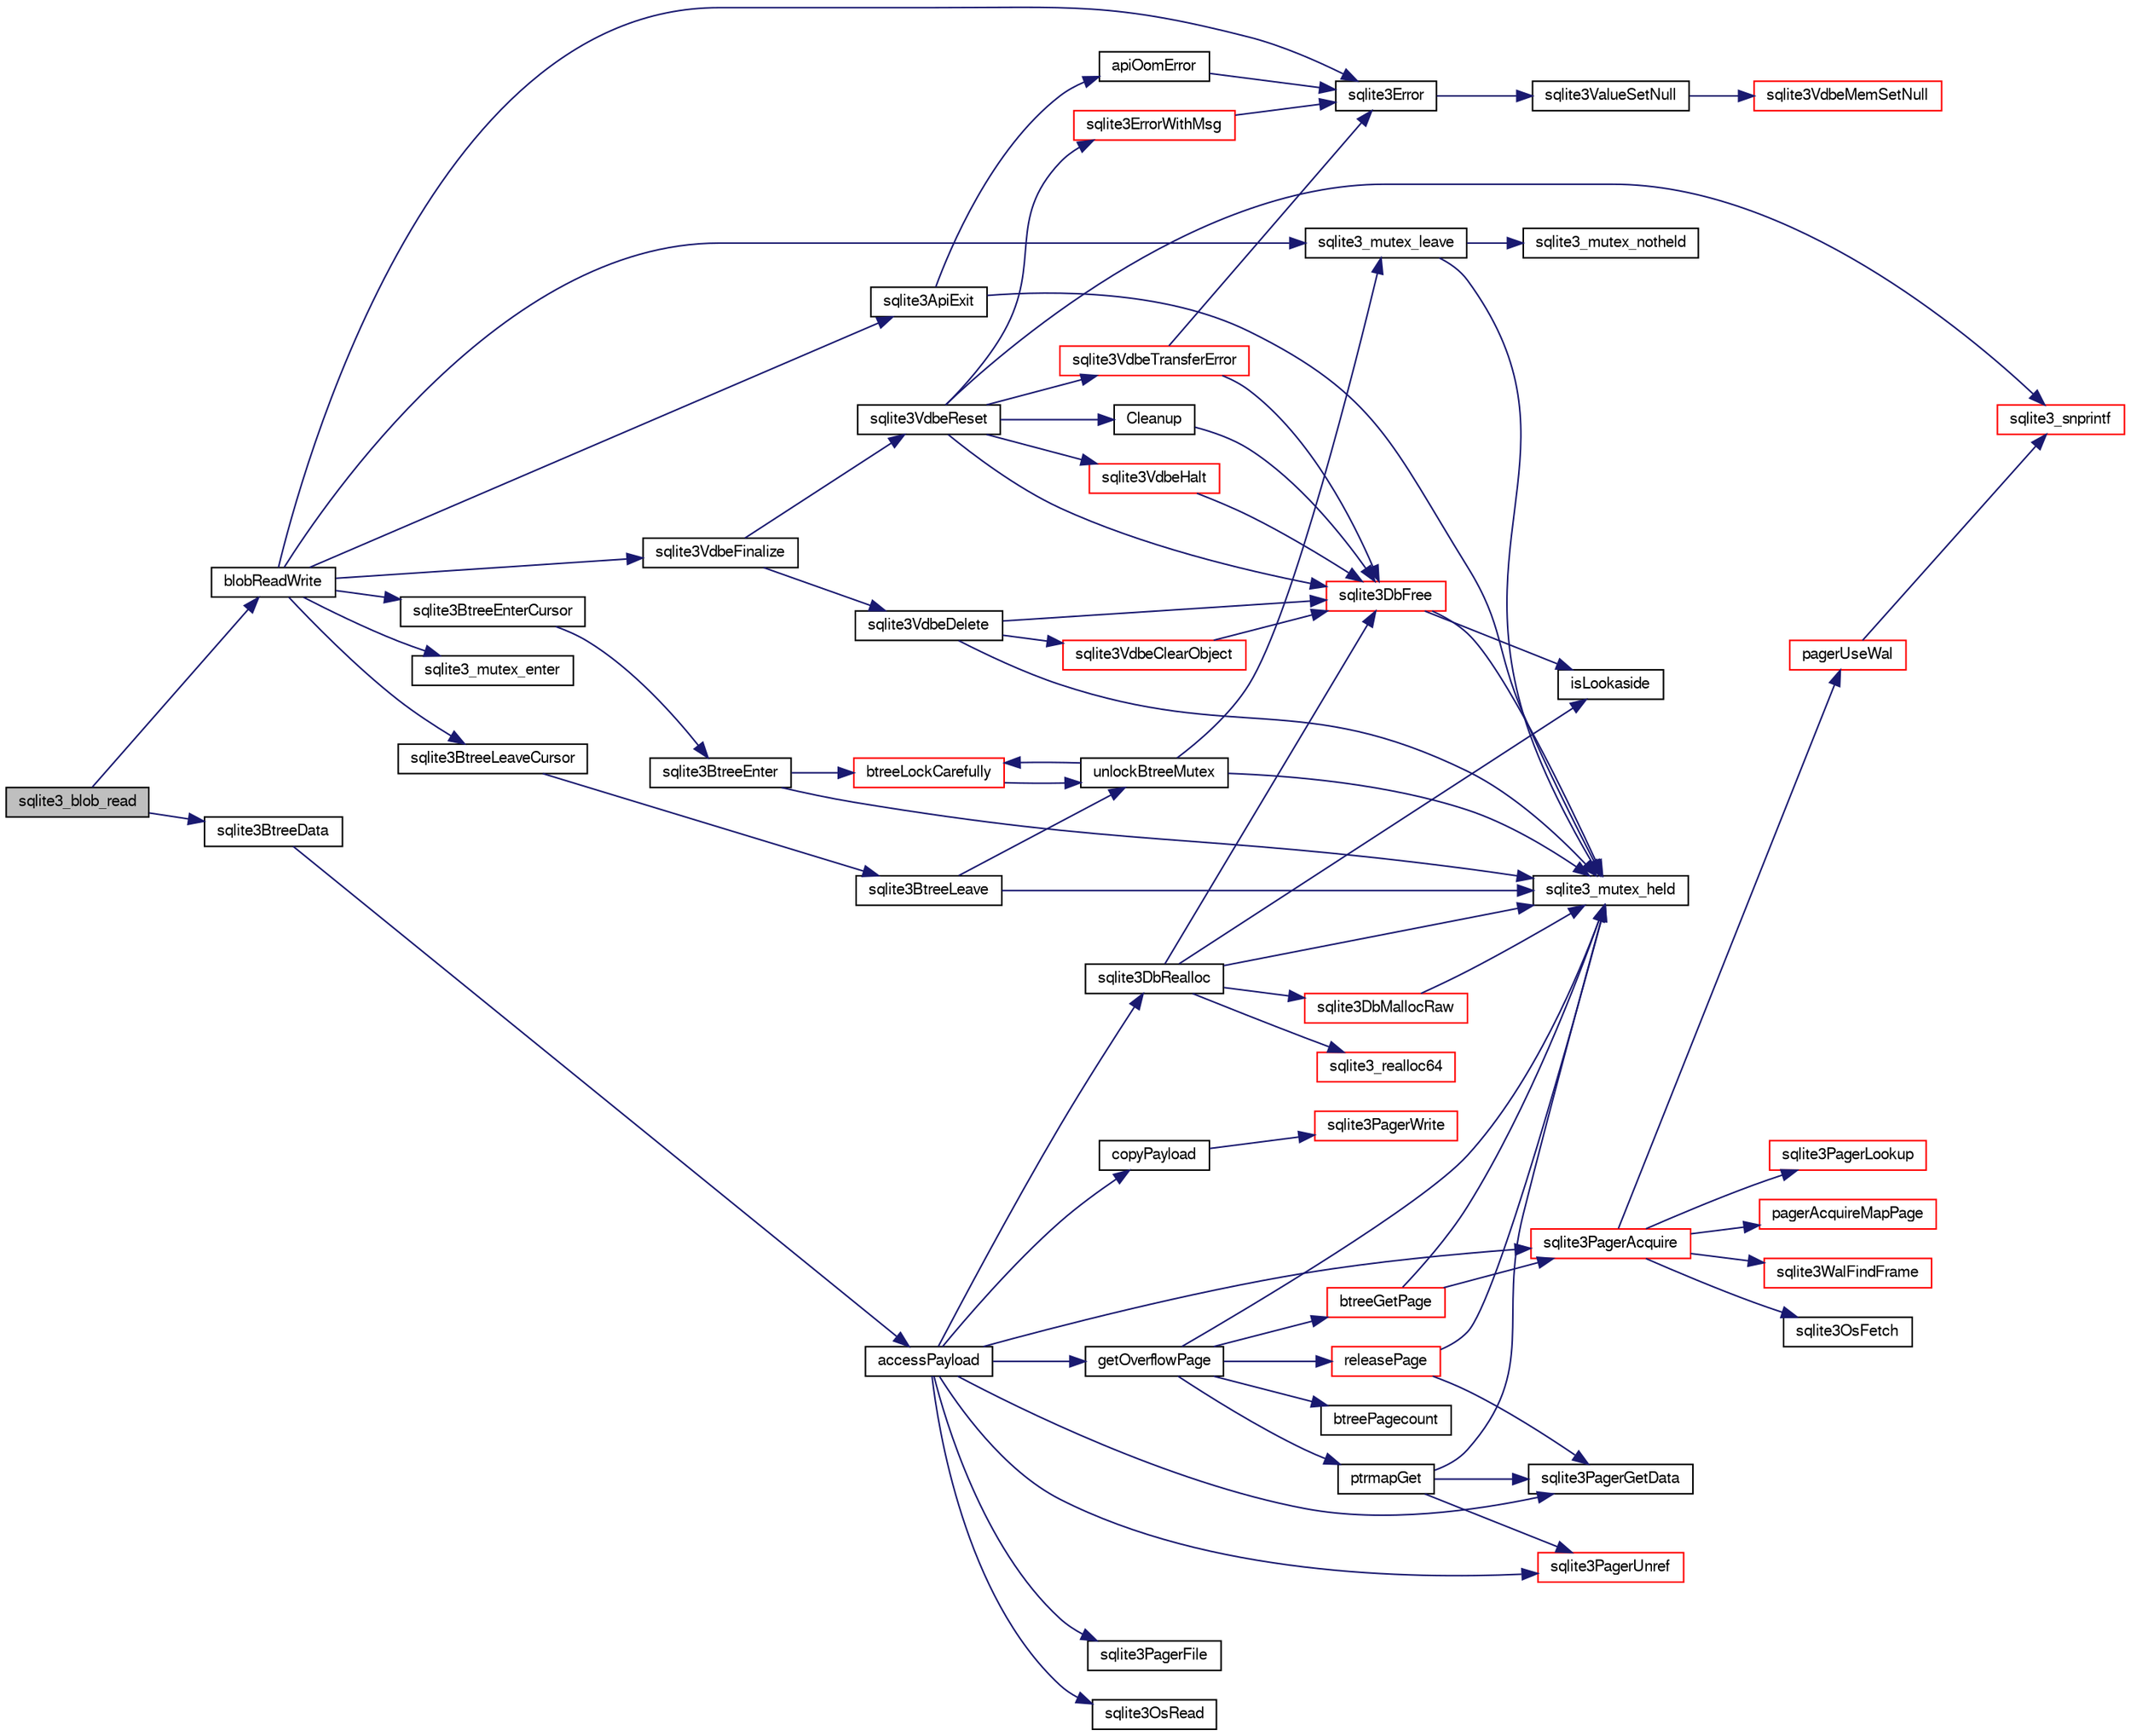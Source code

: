 digraph "sqlite3_blob_read"
{
  edge [fontname="FreeSans",fontsize="10",labelfontname="FreeSans",labelfontsize="10"];
  node [fontname="FreeSans",fontsize="10",shape=record];
  rankdir="LR";
  Node310832 [label="sqlite3_blob_read",height=0.2,width=0.4,color="black", fillcolor="grey75", style="filled", fontcolor="black"];
  Node310832 -> Node310833 [color="midnightblue",fontsize="10",style="solid",fontname="FreeSans"];
  Node310833 [label="blobReadWrite",height=0.2,width=0.4,color="black", fillcolor="white", style="filled",URL="$sqlite3_8c.html#a6c1d57e4337ee1b8655215c06dea4046"];
  Node310833 -> Node310834 [color="midnightblue",fontsize="10",style="solid",fontname="FreeSans"];
  Node310834 [label="sqlite3_mutex_enter",height=0.2,width=0.4,color="black", fillcolor="white", style="filled",URL="$sqlite3_8c.html#a1c12cde690bd89f104de5cbad12a6bf5"];
  Node310833 -> Node310835 [color="midnightblue",fontsize="10",style="solid",fontname="FreeSans"];
  Node310835 [label="sqlite3Error",height=0.2,width=0.4,color="black", fillcolor="white", style="filled",URL="$sqlite3_8c.html#a4ba5e8be78db50d5538dcaa45bcf74d3"];
  Node310835 -> Node310836 [color="midnightblue",fontsize="10",style="solid",fontname="FreeSans"];
  Node310836 [label="sqlite3ValueSetNull",height=0.2,width=0.4,color="black", fillcolor="white", style="filled",URL="$sqlite3_8c.html#ad9bc4507a7806b37946116afbe183b95"];
  Node310836 -> Node310837 [color="midnightblue",fontsize="10",style="solid",fontname="FreeSans"];
  Node310837 [label="sqlite3VdbeMemSetNull",height=0.2,width=0.4,color="red", fillcolor="white", style="filled",URL="$sqlite3_8c.html#ae01092c23aebaf8a3ebdf3954609b410"];
  Node310833 -> Node310851 [color="midnightblue",fontsize="10",style="solid",fontname="FreeSans"];
  Node310851 [label="sqlite3BtreeEnterCursor",height=0.2,width=0.4,color="black", fillcolor="white", style="filled",URL="$sqlite3_8c.html#ac6ec0c93b556b4be3fdc81b925943256"];
  Node310851 -> Node310852 [color="midnightblue",fontsize="10",style="solid",fontname="FreeSans"];
  Node310852 [label="sqlite3BtreeEnter",height=0.2,width=0.4,color="black", fillcolor="white", style="filled",URL="$sqlite3_8c.html#afa05d700ca373993fe6b0525b867feff"];
  Node310852 -> Node310839 [color="midnightblue",fontsize="10",style="solid",fontname="FreeSans"];
  Node310839 [label="sqlite3_mutex_held",height=0.2,width=0.4,color="black", fillcolor="white", style="filled",URL="$sqlite3_8c.html#acf77da68932b6bc163c5e68547ecc3e7"];
  Node310852 -> Node310853 [color="midnightblue",fontsize="10",style="solid",fontname="FreeSans"];
  Node310853 [label="btreeLockCarefully",height=0.2,width=0.4,color="red", fillcolor="white", style="filled",URL="$sqlite3_8c.html#a796746b1c1e4d6926960636bd74c79d7"];
  Node310853 -> Node310855 [color="midnightblue",fontsize="10",style="solid",fontname="FreeSans"];
  Node310855 [label="unlockBtreeMutex",height=0.2,width=0.4,color="black", fillcolor="white", style="filled",URL="$sqlite3_8c.html#a29bc7d1c753dfa2af9fb296b7dc19a4a"];
  Node310855 -> Node310839 [color="midnightblue",fontsize="10",style="solid",fontname="FreeSans"];
  Node310855 -> Node310848 [color="midnightblue",fontsize="10",style="solid",fontname="FreeSans"];
  Node310848 [label="sqlite3_mutex_leave",height=0.2,width=0.4,color="black", fillcolor="white", style="filled",URL="$sqlite3_8c.html#a5838d235601dbd3c1fa993555c6bcc93"];
  Node310848 -> Node310839 [color="midnightblue",fontsize="10",style="solid",fontname="FreeSans"];
  Node310848 -> Node310849 [color="midnightblue",fontsize="10",style="solid",fontname="FreeSans"];
  Node310849 [label="sqlite3_mutex_notheld",height=0.2,width=0.4,color="black", fillcolor="white", style="filled",URL="$sqlite3_8c.html#a83967c837c1c000d3b5adcfaa688f5dc"];
  Node310855 -> Node310853 [color="midnightblue",fontsize="10",style="solid",fontname="FreeSans"];
  Node310833 -> Node310857 [color="midnightblue",fontsize="10",style="solid",fontname="FreeSans"];
  Node310857 [label="sqlite3BtreeLeaveCursor",height=0.2,width=0.4,color="black", fillcolor="white", style="filled",URL="$sqlite3_8c.html#ac03e1186b08d50909efc3f2c79955f7f"];
  Node310857 -> Node310858 [color="midnightblue",fontsize="10",style="solid",fontname="FreeSans"];
  Node310858 [label="sqlite3BtreeLeave",height=0.2,width=0.4,color="black", fillcolor="white", style="filled",URL="$sqlite3_8c.html#a460e4f89d1aeef4b4d334cfe8165da89"];
  Node310858 -> Node310855 [color="midnightblue",fontsize="10",style="solid",fontname="FreeSans"];
  Node310858 -> Node310839 [color="midnightblue",fontsize="10",style="solid",fontname="FreeSans"];
  Node310833 -> Node310859 [color="midnightblue",fontsize="10",style="solid",fontname="FreeSans"];
  Node310859 [label="sqlite3VdbeFinalize",height=0.2,width=0.4,color="black", fillcolor="white", style="filled",URL="$sqlite3_8c.html#af81e0c8d03b71610d3a826469f67bbd4"];
  Node310859 -> Node310860 [color="midnightblue",fontsize="10",style="solid",fontname="FreeSans"];
  Node310860 [label="sqlite3VdbeReset",height=0.2,width=0.4,color="black", fillcolor="white", style="filled",URL="$sqlite3_8c.html#a315a913742f7267f90d46d41446353b1"];
  Node310860 -> Node310861 [color="midnightblue",fontsize="10",style="solid",fontname="FreeSans"];
  Node310861 [label="sqlite3VdbeHalt",height=0.2,width=0.4,color="red", fillcolor="white", style="filled",URL="$sqlite3_8c.html#a8d1d99703d999190fbc35ecc981cb709"];
  Node310861 -> Node310841 [color="midnightblue",fontsize="10",style="solid",fontname="FreeSans"];
  Node310841 [label="sqlite3DbFree",height=0.2,width=0.4,color="red", fillcolor="white", style="filled",URL="$sqlite3_8c.html#ac70ab821a6607b4a1b909582dc37a069"];
  Node310841 -> Node310839 [color="midnightblue",fontsize="10",style="solid",fontname="FreeSans"];
  Node310841 -> Node310845 [color="midnightblue",fontsize="10",style="solid",fontname="FreeSans"];
  Node310845 [label="isLookaside",height=0.2,width=0.4,color="black", fillcolor="white", style="filled",URL="$sqlite3_8c.html#a770fa05ff9717b75e16f4d968a77b897"];
  Node310860 -> Node311765 [color="midnightblue",fontsize="10",style="solid",fontname="FreeSans"];
  Node311765 [label="sqlite3VdbeTransferError",height=0.2,width=0.4,color="red", fillcolor="white", style="filled",URL="$sqlite3_8c.html#aaf4a567b51602bb6d7bb150e6c72de69"];
  Node311765 -> Node310835 [color="midnightblue",fontsize="10",style="solid",fontname="FreeSans"];
  Node311765 -> Node310841 [color="midnightblue",fontsize="10",style="solid",fontname="FreeSans"];
  Node310860 -> Node310841 [color="midnightblue",fontsize="10",style="solid",fontname="FreeSans"];
  Node310860 -> Node311374 [color="midnightblue",fontsize="10",style="solid",fontname="FreeSans"];
  Node311374 [label="sqlite3ErrorWithMsg",height=0.2,width=0.4,color="red", fillcolor="white", style="filled",URL="$sqlite3_8c.html#a11feb4cd8e77d59df266587cfe1b2641"];
  Node311374 -> Node310835 [color="midnightblue",fontsize="10",style="solid",fontname="FreeSans"];
  Node310860 -> Node311789 [color="midnightblue",fontsize="10",style="solid",fontname="FreeSans"];
  Node311789 [label="Cleanup",height=0.2,width=0.4,color="black", fillcolor="white", style="filled",URL="$sqlite3_8c.html#ae3e0dbf7ac3255e91d16cd24fd2c2b1d"];
  Node311789 -> Node310841 [color="midnightblue",fontsize="10",style="solid",fontname="FreeSans"];
  Node310860 -> Node310952 [color="midnightblue",fontsize="10",style="solid",fontname="FreeSans"];
  Node310952 [label="sqlite3_snprintf",height=0.2,width=0.4,color="red", fillcolor="white", style="filled",URL="$sqlite3_8c.html#aa2695a752e971577f5784122f2013c40"];
  Node310859 -> Node311389 [color="midnightblue",fontsize="10",style="solid",fontname="FreeSans"];
  Node311389 [label="sqlite3VdbeDelete",height=0.2,width=0.4,color="black", fillcolor="white", style="filled",URL="$sqlite3_8c.html#ace82a1f75873a6609067d0f572120e47"];
  Node311389 -> Node310839 [color="midnightblue",fontsize="10",style="solid",fontname="FreeSans"];
  Node311389 -> Node311390 [color="midnightblue",fontsize="10",style="solid",fontname="FreeSans"];
  Node311390 [label="sqlite3VdbeClearObject",height=0.2,width=0.4,color="red", fillcolor="white", style="filled",URL="$sqlite3_8c.html#aa36c8bd3814c4923416d35ef3454f979"];
  Node311390 -> Node310841 [color="midnightblue",fontsize="10",style="solid",fontname="FreeSans"];
  Node311389 -> Node310841 [color="midnightblue",fontsize="10",style="solid",fontname="FreeSans"];
  Node310833 -> Node311085 [color="midnightblue",fontsize="10",style="solid",fontname="FreeSans"];
  Node311085 [label="sqlite3ApiExit",height=0.2,width=0.4,color="black", fillcolor="white", style="filled",URL="$sqlite3_8c.html#ae5a967ec6172298db98b6090bbd1dd9b"];
  Node311085 -> Node310839 [color="midnightblue",fontsize="10",style="solid",fontname="FreeSans"];
  Node311085 -> Node311086 [color="midnightblue",fontsize="10",style="solid",fontname="FreeSans"];
  Node311086 [label="apiOomError",height=0.2,width=0.4,color="black", fillcolor="white", style="filled",URL="$sqlite3_8c.html#a55c294da0c468873c7f7ea59378b8b9c"];
  Node311086 -> Node310835 [color="midnightblue",fontsize="10",style="solid",fontname="FreeSans"];
  Node310833 -> Node310848 [color="midnightblue",fontsize="10",style="solid",fontname="FreeSans"];
  Node310832 -> Node311540 [color="midnightblue",fontsize="10",style="solid",fontname="FreeSans"];
  Node311540 [label="sqlite3BtreeData",height=0.2,width=0.4,color="black", fillcolor="white", style="filled",URL="$sqlite3_8c.html#a1790f0a3e62aea4361ab60996272a78c"];
  Node311540 -> Node311284 [color="midnightblue",fontsize="10",style="solid",fontname="FreeSans"];
  Node311284 [label="accessPayload",height=0.2,width=0.4,color="black", fillcolor="white", style="filled",URL="$sqlite3_8c.html#acf70e6d3cb6afd54d677b3dffb6959d2"];
  Node311284 -> Node311285 [color="midnightblue",fontsize="10",style="solid",fontname="FreeSans"];
  Node311285 [label="copyPayload",height=0.2,width=0.4,color="black", fillcolor="white", style="filled",URL="$sqlite3_8c.html#aedb2ad4326779a68bc8e012570bda430"];
  Node311285 -> Node311219 [color="midnightblue",fontsize="10",style="solid",fontname="FreeSans"];
  Node311219 [label="sqlite3PagerWrite",height=0.2,width=0.4,color="red", fillcolor="white", style="filled",URL="$sqlite3_8c.html#ad4b8aee028ee99575b0748b299e04ed0"];
  Node311284 -> Node310918 [color="midnightblue",fontsize="10",style="solid",fontname="FreeSans"];
  Node310918 [label="sqlite3DbRealloc",height=0.2,width=0.4,color="black", fillcolor="white", style="filled",URL="$sqlite3_8c.html#ae028f4902a9d29bcaf310ff289ee87dc"];
  Node310918 -> Node310839 [color="midnightblue",fontsize="10",style="solid",fontname="FreeSans"];
  Node310918 -> Node310919 [color="midnightblue",fontsize="10",style="solid",fontname="FreeSans"];
  Node310919 [label="sqlite3DbMallocRaw",height=0.2,width=0.4,color="red", fillcolor="white", style="filled",URL="$sqlite3_8c.html#abbe8be0cf7175e11ddc3e2218fad924e"];
  Node310919 -> Node310839 [color="midnightblue",fontsize="10",style="solid",fontname="FreeSans"];
  Node310918 -> Node310845 [color="midnightblue",fontsize="10",style="solid",fontname="FreeSans"];
  Node310918 -> Node310841 [color="midnightblue",fontsize="10",style="solid",fontname="FreeSans"];
  Node310918 -> Node310920 [color="midnightblue",fontsize="10",style="solid",fontname="FreeSans"];
  Node310920 [label="sqlite3_realloc64",height=0.2,width=0.4,color="red", fillcolor="white", style="filled",URL="$sqlite3_8c.html#a3765a714077ee547e811034236dc9ecd"];
  Node311284 -> Node311286 [color="midnightblue",fontsize="10",style="solid",fontname="FreeSans"];
  Node311286 [label="getOverflowPage",height=0.2,width=0.4,color="black", fillcolor="white", style="filled",URL="$sqlite3_8c.html#af907f898e049d621e2c9dc1ed1d63cf4"];
  Node311286 -> Node310839 [color="midnightblue",fontsize="10",style="solid",fontname="FreeSans"];
  Node311286 -> Node311241 [color="midnightblue",fontsize="10",style="solid",fontname="FreeSans"];
  Node311241 [label="btreePagecount",height=0.2,width=0.4,color="black", fillcolor="white", style="filled",URL="$sqlite3_8c.html#a9cc4ac11752c088db89d551ec1495a15"];
  Node311286 -> Node311287 [color="midnightblue",fontsize="10",style="solid",fontname="FreeSans"];
  Node311287 [label="ptrmapGet",height=0.2,width=0.4,color="black", fillcolor="white", style="filled",URL="$sqlite3_8c.html#ae91bfd9c1bec807a52a384d2ed01934b"];
  Node311287 -> Node310839 [color="midnightblue",fontsize="10",style="solid",fontname="FreeSans"];
  Node311287 -> Node311151 [color="midnightblue",fontsize="10",style="solid",fontname="FreeSans"];
  Node311151 [label="sqlite3PagerGetData",height=0.2,width=0.4,color="black", fillcolor="white", style="filled",URL="$sqlite3_8c.html#a9dd340e56fb4b7fad4df339595b8d8a2"];
  Node311287 -> Node311242 [color="midnightblue",fontsize="10",style="solid",fontname="FreeSans"];
  Node311242 [label="sqlite3PagerUnref",height=0.2,width=0.4,color="red", fillcolor="white", style="filled",URL="$sqlite3_8c.html#aa9d040b7f24a8a5d99bf96863b52cd15"];
  Node311286 -> Node311288 [color="midnightblue",fontsize="10",style="solid",fontname="FreeSans"];
  Node311288 [label="btreeGetPage",height=0.2,width=0.4,color="red", fillcolor="white", style="filled",URL="$sqlite3_8c.html#ac59679e30ceb0190614fbd19a7feb6de"];
  Node311288 -> Node310839 [color="midnightblue",fontsize="10",style="solid",fontname="FreeSans"];
  Node311288 -> Node311243 [color="midnightblue",fontsize="10",style="solid",fontname="FreeSans"];
  Node311243 [label="sqlite3PagerAcquire",height=0.2,width=0.4,color="red", fillcolor="white", style="filled",URL="$sqlite3_8c.html#a22a53daafd2bd778cda390312651f994"];
  Node311243 -> Node311161 [color="midnightblue",fontsize="10",style="solid",fontname="FreeSans"];
  Node311161 [label="pagerUseWal",height=0.2,width=0.4,color="red", fillcolor="white", style="filled",URL="$sqlite3_8c.html#a31def80bfe1de9284d635ba190a5eb68"];
  Node311161 -> Node310952 [color="midnightblue",fontsize="10",style="solid",fontname="FreeSans"];
  Node311243 -> Node311185 [color="midnightblue",fontsize="10",style="solid",fontname="FreeSans"];
  Node311185 [label="sqlite3WalFindFrame",height=0.2,width=0.4,color="red", fillcolor="white", style="filled",URL="$sqlite3_8c.html#a70d73def3adcc264f500a63178742708"];
  Node311243 -> Node311145 [color="midnightblue",fontsize="10",style="solid",fontname="FreeSans"];
  Node311145 [label="sqlite3OsFetch",height=0.2,width=0.4,color="black", fillcolor="white", style="filled",URL="$sqlite3_8c.html#ab5b9137b375d5d8a8c216a644056cba7"];
  Node311243 -> Node311179 [color="midnightblue",fontsize="10",style="solid",fontname="FreeSans"];
  Node311179 [label="sqlite3PagerLookup",height=0.2,width=0.4,color="red", fillcolor="white", style="filled",URL="$sqlite3_8c.html#a1252ec03814f64eed236cfb21094cafd"];
  Node311243 -> Node311244 [color="midnightblue",fontsize="10",style="solid",fontname="FreeSans"];
  Node311244 [label="pagerAcquireMapPage",height=0.2,width=0.4,color="red", fillcolor="white", style="filled",URL="$sqlite3_8c.html#affc12640bbd7572ae41f1943f3b8bb3b"];
  Node311286 -> Node311149 [color="midnightblue",fontsize="10",style="solid",fontname="FreeSans"];
  Node311149 [label="releasePage",height=0.2,width=0.4,color="red", fillcolor="white", style="filled",URL="$sqlite3_8c.html#a92c6fb14f9bcf117440c35116c26d6c4"];
  Node311149 -> Node311151 [color="midnightblue",fontsize="10",style="solid",fontname="FreeSans"];
  Node311149 -> Node310839 [color="midnightblue",fontsize="10",style="solid",fontname="FreeSans"];
  Node311284 -> Node311290 [color="midnightblue",fontsize="10",style="solid",fontname="FreeSans"];
  Node311290 [label="sqlite3PagerFile",height=0.2,width=0.4,color="black", fillcolor="white", style="filled",URL="$sqlite3_8c.html#a4994718ae281ffc714aa975c5b9b359d"];
  Node311284 -> Node311188 [color="midnightblue",fontsize="10",style="solid",fontname="FreeSans"];
  Node311188 [label="sqlite3OsRead",height=0.2,width=0.4,color="black", fillcolor="white", style="filled",URL="$sqlite3_8c.html#a98ef6b5ed82299d2efc0b5f9e41c877d"];
  Node311284 -> Node311243 [color="midnightblue",fontsize="10",style="solid",fontname="FreeSans"];
  Node311284 -> Node311151 [color="midnightblue",fontsize="10",style="solid",fontname="FreeSans"];
  Node311284 -> Node311242 [color="midnightblue",fontsize="10",style="solid",fontname="FreeSans"];
}
